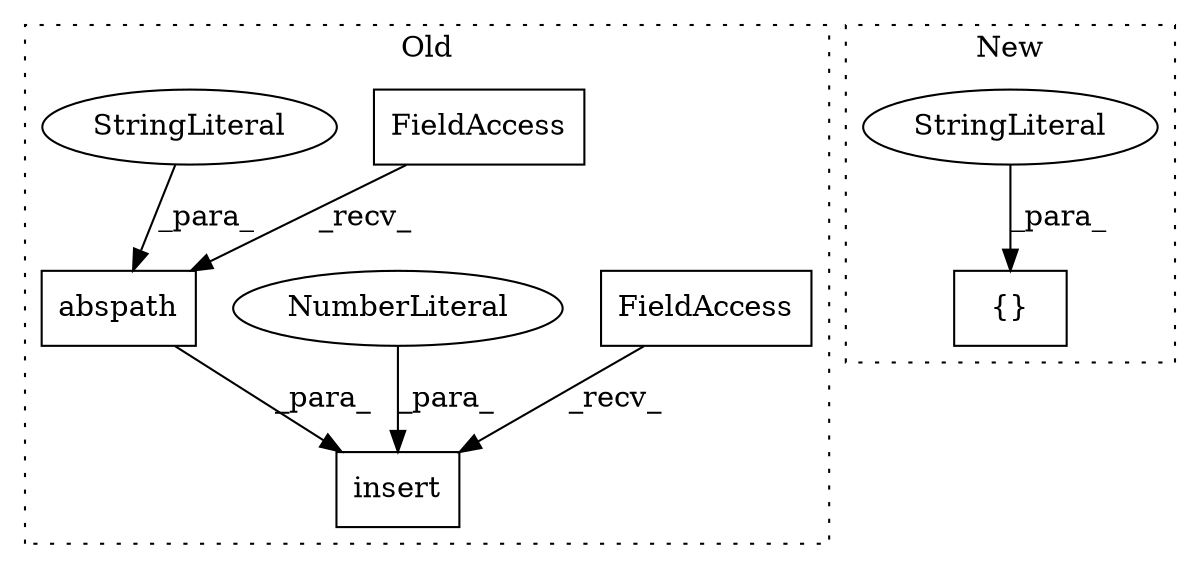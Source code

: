digraph G {
subgraph cluster0 {
1 [label="insert" a="32" s="129,162" l="7,1" shape="box"];
3 [label="FieldAccess" a="22" s="120" l="8" shape="box"];
4 [label="NumberLiteral" a="34" s="136" l="1" shape="ellipse"];
6 [label="abspath" a="32" s="146,161" l="8,1" shape="box"];
7 [label="FieldAccess" a="22" s="138" l="7" shape="box"];
8 [label="StringLiteral" a="45" s="154" l="7" shape="ellipse"];
label = "Old";
style="dotted";
}
subgraph cluster1 {
2 [label="{}" a="4" s="415,620" l="1,1" shape="box"];
5 [label="StringLiteral" a="45" s="462" l="17" shape="ellipse"];
label = "New";
style="dotted";
}
3 -> 1 [label="_recv_"];
4 -> 1 [label="_para_"];
5 -> 2 [label="_para_"];
6 -> 1 [label="_para_"];
7 -> 6 [label="_recv_"];
8 -> 6 [label="_para_"];
}
